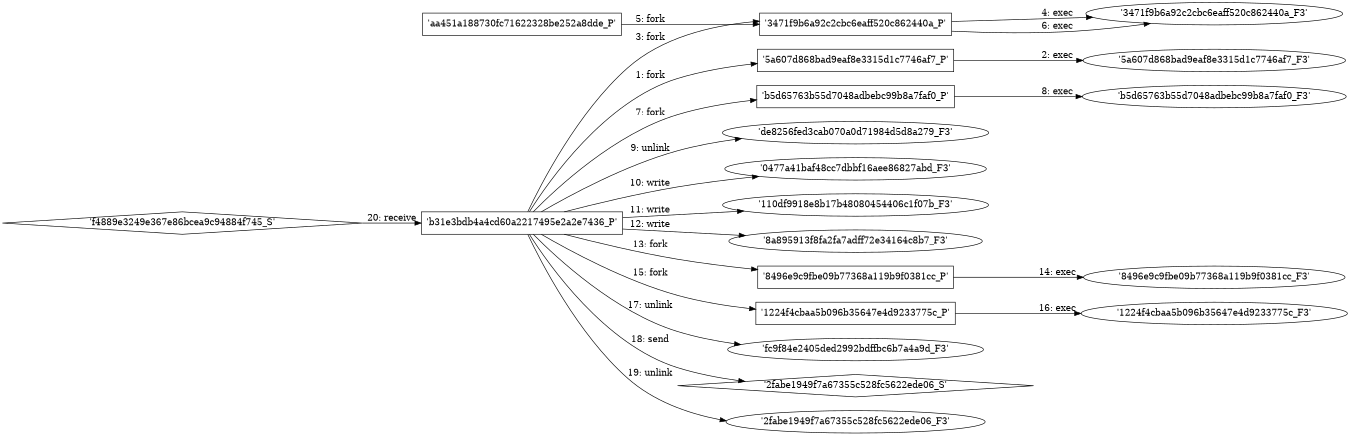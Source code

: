 digraph "D:\Learning\Paper\apt\基于CTI的攻击预警\Dataset\攻击图\ASGfromALLCTI\Back from the dead and destructive as ever.dot" {
rankdir="LR"
size="9"
fixedsize="false"
splines="true"
nodesep=0.3
ranksep=0
fontsize=10
overlap="scalexy"
engine= "neato"
	"'b31e3bdb4a4cd60a2217495e2a2e7436_P'" [node_type=Process shape=box]
	"'5a607d868bad9eaf8e3315d1c7746af7_P'" [node_type=Process shape=box]
	"'b31e3bdb4a4cd60a2217495e2a2e7436_P'" -> "'5a607d868bad9eaf8e3315d1c7746af7_P'" [label="1: fork"]
	"'5a607d868bad9eaf8e3315d1c7746af7_P'" [node_type=Process shape=box]
	"'5a607d868bad9eaf8e3315d1c7746af7_F3'" [node_type=File shape=ellipse]
	"'5a607d868bad9eaf8e3315d1c7746af7_P'" -> "'5a607d868bad9eaf8e3315d1c7746af7_F3'" [label="2: exec"]
	"'b31e3bdb4a4cd60a2217495e2a2e7436_P'" [node_type=Process shape=box]
	"'3471f9b6a92c2cbc6eaff520c862440a_P'" [node_type=Process shape=box]
	"'b31e3bdb4a4cd60a2217495e2a2e7436_P'" -> "'3471f9b6a92c2cbc6eaff520c862440a_P'" [label="3: fork"]
	"'3471f9b6a92c2cbc6eaff520c862440a_P'" [node_type=Process shape=box]
	"'3471f9b6a92c2cbc6eaff520c862440a_F3'" [node_type=File shape=ellipse]
	"'3471f9b6a92c2cbc6eaff520c862440a_P'" -> "'3471f9b6a92c2cbc6eaff520c862440a_F3'" [label="4: exec"]
	"'aa451a188730fc71622328be252a8dde_P'" [node_type=Process shape=box]
	"'3471f9b6a92c2cbc6eaff520c862440a_P'" [node_type=Process shape=box]
	"'aa451a188730fc71622328be252a8dde_P'" -> "'3471f9b6a92c2cbc6eaff520c862440a_P'" [label="5: fork"]
	"'3471f9b6a92c2cbc6eaff520c862440a_P'" [node_type=Process shape=box]
	"'3471f9b6a92c2cbc6eaff520c862440a_F3'" [node_type=File shape=ellipse]
	"'3471f9b6a92c2cbc6eaff520c862440a_P'" -> "'3471f9b6a92c2cbc6eaff520c862440a_F3'" [label="6: exec"]
	"'b31e3bdb4a4cd60a2217495e2a2e7436_P'" [node_type=Process shape=box]
	"'b5d65763b55d7048adbebc99b8a7faf0_P'" [node_type=Process shape=box]
	"'b31e3bdb4a4cd60a2217495e2a2e7436_P'" -> "'b5d65763b55d7048adbebc99b8a7faf0_P'" [label="7: fork"]
	"'b5d65763b55d7048adbebc99b8a7faf0_P'" [node_type=Process shape=box]
	"'b5d65763b55d7048adbebc99b8a7faf0_F3'" [node_type=File shape=ellipse]
	"'b5d65763b55d7048adbebc99b8a7faf0_P'" -> "'b5d65763b55d7048adbebc99b8a7faf0_F3'" [label="8: exec"]
	"'de8256fed3cab070a0d71984d5d8a279_F3'" [node_type=file shape=ellipse]
	"'b31e3bdb4a4cd60a2217495e2a2e7436_P'" [node_type=Process shape=box]
	"'b31e3bdb4a4cd60a2217495e2a2e7436_P'" -> "'de8256fed3cab070a0d71984d5d8a279_F3'" [label="9: unlink"]
	"'0477a41baf48cc7dbbf16aee86827abd_F3'" [node_type=file shape=ellipse]
	"'b31e3bdb4a4cd60a2217495e2a2e7436_P'" [node_type=Process shape=box]
	"'b31e3bdb4a4cd60a2217495e2a2e7436_P'" -> "'0477a41baf48cc7dbbf16aee86827abd_F3'" [label="10: write"]
	"'110df9918e8b17b48080454406c1f07b_F3'" [node_type=file shape=ellipse]
	"'b31e3bdb4a4cd60a2217495e2a2e7436_P'" [node_type=Process shape=box]
	"'b31e3bdb4a4cd60a2217495e2a2e7436_P'" -> "'110df9918e8b17b48080454406c1f07b_F3'" [label="11: write"]
	"'8a895913f8fa2fa7adff72e34164c8b7_F3'" [node_type=file shape=ellipse]
	"'b31e3bdb4a4cd60a2217495e2a2e7436_P'" [node_type=Process shape=box]
	"'b31e3bdb4a4cd60a2217495e2a2e7436_P'" -> "'8a895913f8fa2fa7adff72e34164c8b7_F3'" [label="12: write"]
	"'b31e3bdb4a4cd60a2217495e2a2e7436_P'" [node_type=Process shape=box]
	"'8496e9c9fbe09b77368a119b9f0381cc_P'" [node_type=Process shape=box]
	"'b31e3bdb4a4cd60a2217495e2a2e7436_P'" -> "'8496e9c9fbe09b77368a119b9f0381cc_P'" [label="13: fork"]
	"'8496e9c9fbe09b77368a119b9f0381cc_P'" [node_type=Process shape=box]
	"'8496e9c9fbe09b77368a119b9f0381cc_F3'" [node_type=File shape=ellipse]
	"'8496e9c9fbe09b77368a119b9f0381cc_P'" -> "'8496e9c9fbe09b77368a119b9f0381cc_F3'" [label="14: exec"]
	"'b31e3bdb4a4cd60a2217495e2a2e7436_P'" [node_type=Process shape=box]
	"'1224f4cbaa5b096b35647e4d9233775c_P'" [node_type=Process shape=box]
	"'b31e3bdb4a4cd60a2217495e2a2e7436_P'" -> "'1224f4cbaa5b096b35647e4d9233775c_P'" [label="15: fork"]
	"'1224f4cbaa5b096b35647e4d9233775c_P'" [node_type=Process shape=box]
	"'1224f4cbaa5b096b35647e4d9233775c_F3'" [node_type=File shape=ellipse]
	"'1224f4cbaa5b096b35647e4d9233775c_P'" -> "'1224f4cbaa5b096b35647e4d9233775c_F3'" [label="16: exec"]
	"'fc9f84e2405ded2992bdffbc6b7a4a9d_F3'" [node_type=file shape=ellipse]
	"'b31e3bdb4a4cd60a2217495e2a2e7436_P'" [node_type=Process shape=box]
	"'b31e3bdb4a4cd60a2217495e2a2e7436_P'" -> "'fc9f84e2405ded2992bdffbc6b7a4a9d_F3'" [label="17: unlink"]
	"'2fabe1949f7a67355c528fc5622ede06_S'" [node_type=Socket shape=diamond]
	"'b31e3bdb4a4cd60a2217495e2a2e7436_P'" [node_type=Process shape=box]
	"'b31e3bdb4a4cd60a2217495e2a2e7436_P'" -> "'2fabe1949f7a67355c528fc5622ede06_S'" [label="18: send"]
	"'2fabe1949f7a67355c528fc5622ede06_F3'" [node_type=file shape=ellipse]
	"'b31e3bdb4a4cd60a2217495e2a2e7436_P'" [node_type=Process shape=box]
	"'b31e3bdb4a4cd60a2217495e2a2e7436_P'" -> "'2fabe1949f7a67355c528fc5622ede06_F3'" [label="19: unlink"]
	"'b31e3bdb4a4cd60a2217495e2a2e7436_P'" [node_type=Process shape=box]
	"'f4889e3249e367e86bcea9c94884f745_S'" [node_type=Socket shape=diamond]
	"'f4889e3249e367e86bcea9c94884f745_S'" -> "'b31e3bdb4a4cd60a2217495e2a2e7436_P'" [label="20: receive"]
}
